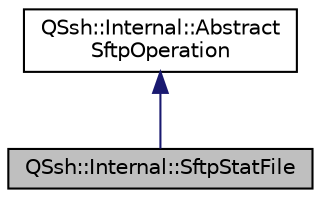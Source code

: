 digraph "QSsh::Internal::SftpStatFile"
{
  edge [fontname="Helvetica",fontsize="10",labelfontname="Helvetica",labelfontsize="10"];
  node [fontname="Helvetica",fontsize="10",shape=record];
  Node0 [label="QSsh::Internal::SftpStatFile",height=0.2,width=0.4,color="black", fillcolor="grey75", style="filled", fontcolor="black"];
  Node1 -> Node0 [dir="back",color="midnightblue",fontsize="10",style="solid",fontname="Helvetica"];
  Node1 [label="QSsh::Internal::Abstract\lSftpOperation",height=0.2,width=0.4,color="black", fillcolor="white", style="filled",URL="$struct_q_ssh_1_1_internal_1_1_abstract_sftp_operation.html"];
}
